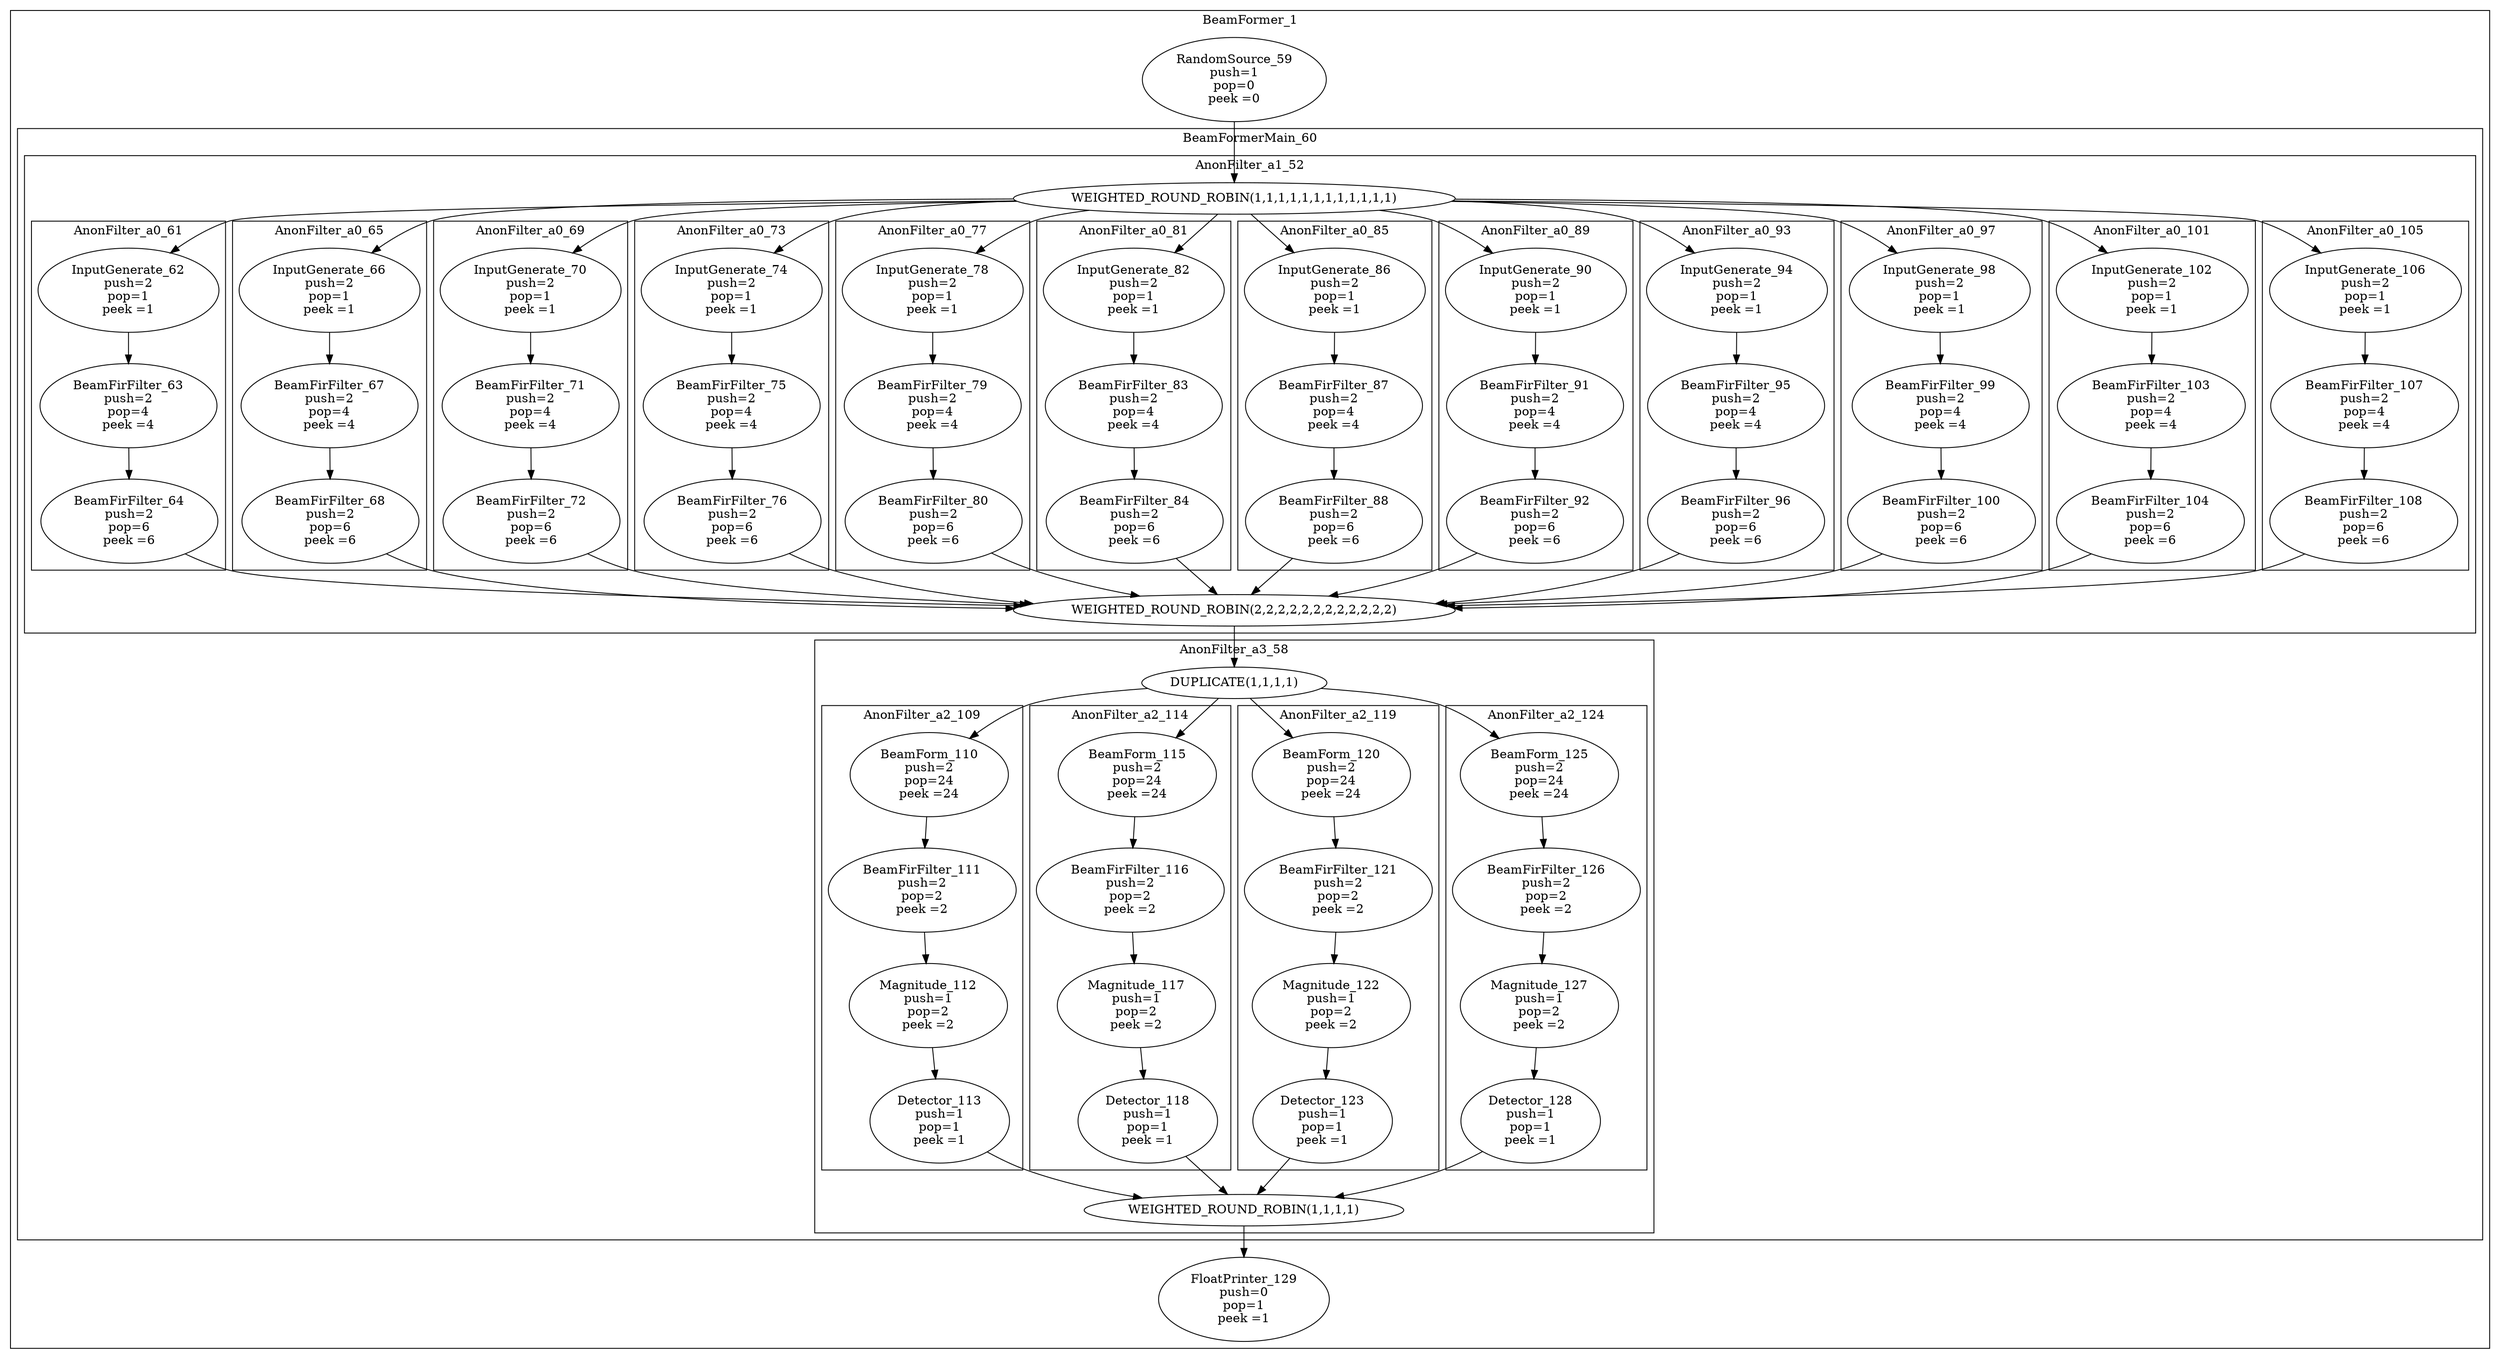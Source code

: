 digraph streamit {
subgraph cluster_node1 {
 label="BeamFormer_1";
node2 [ label="RandomSource_59\npush=1\npop=0\npeek =0" ]
subgraph cluster_node3 {
 label="BeamFormerMain_60";
subgraph cluster_node4 {
 label="AnonFilter_a1_52";
node5 [ label="WEIGHTED_ROUND_ROBIN(1,1,1,1,1,1,1,1,1,1,1,1)" ]
node6 [ label="WEIGHTED_ROUND_ROBIN(2,2,2,2,2,2,2,2,2,2,2,2)" ]
subgraph cluster_node7 {
 label="AnonFilter_a0_61";
node8 [ label="InputGenerate_62\npush=2\npop=1\npeek =1" ]
node9 [ label="BeamFirFilter_63\npush=2\npop=4\npeek =4" ]
node8 -> node9
node10 [ label="BeamFirFilter_64\npush=2\npop=6\npeek =6" ]
node9 -> node10
}
node5 -> node8
node10 -> node6
subgraph cluster_node11 {
 label="AnonFilter_a0_65";
node12 [ label="InputGenerate_66\npush=2\npop=1\npeek =1" ]
node13 [ label="BeamFirFilter_67\npush=2\npop=4\npeek =4" ]
node12 -> node13
node14 [ label="BeamFirFilter_68\npush=2\npop=6\npeek =6" ]
node13 -> node14
}
node5 -> node12
node14 -> node6
subgraph cluster_node15 {
 label="AnonFilter_a0_69";
node16 [ label="InputGenerate_70\npush=2\npop=1\npeek =1" ]
node17 [ label="BeamFirFilter_71\npush=2\npop=4\npeek =4" ]
node16 -> node17
node18 [ label="BeamFirFilter_72\npush=2\npop=6\npeek =6" ]
node17 -> node18
}
node5 -> node16
node18 -> node6
subgraph cluster_node19 {
 label="AnonFilter_a0_73";
node20 [ label="InputGenerate_74\npush=2\npop=1\npeek =1" ]
node21 [ label="BeamFirFilter_75\npush=2\npop=4\npeek =4" ]
node20 -> node21
node22 [ label="BeamFirFilter_76\npush=2\npop=6\npeek =6" ]
node21 -> node22
}
node5 -> node20
node22 -> node6
subgraph cluster_node23 {
 label="AnonFilter_a0_77";
node24 [ label="InputGenerate_78\npush=2\npop=1\npeek =1" ]
node25 [ label="BeamFirFilter_79\npush=2\npop=4\npeek =4" ]
node24 -> node25
node26 [ label="BeamFirFilter_80\npush=2\npop=6\npeek =6" ]
node25 -> node26
}
node5 -> node24
node26 -> node6
subgraph cluster_node27 {
 label="AnonFilter_a0_81";
node28 [ label="InputGenerate_82\npush=2\npop=1\npeek =1" ]
node29 [ label="BeamFirFilter_83\npush=2\npop=4\npeek =4" ]
node28 -> node29
node30 [ label="BeamFirFilter_84\npush=2\npop=6\npeek =6" ]
node29 -> node30
}
node5 -> node28
node30 -> node6
subgraph cluster_node31 {
 label="AnonFilter_a0_85";
node32 [ label="InputGenerate_86\npush=2\npop=1\npeek =1" ]
node33 [ label="BeamFirFilter_87\npush=2\npop=4\npeek =4" ]
node32 -> node33
node34 [ label="BeamFirFilter_88\npush=2\npop=6\npeek =6" ]
node33 -> node34
}
node5 -> node32
node34 -> node6
subgraph cluster_node35 {
 label="AnonFilter_a0_89";
node36 [ label="InputGenerate_90\npush=2\npop=1\npeek =1" ]
node37 [ label="BeamFirFilter_91\npush=2\npop=4\npeek =4" ]
node36 -> node37
node38 [ label="BeamFirFilter_92\npush=2\npop=6\npeek =6" ]
node37 -> node38
}
node5 -> node36
node38 -> node6
subgraph cluster_node39 {
 label="AnonFilter_a0_93";
node40 [ label="InputGenerate_94\npush=2\npop=1\npeek =1" ]
node41 [ label="BeamFirFilter_95\npush=2\npop=4\npeek =4" ]
node40 -> node41
node42 [ label="BeamFirFilter_96\npush=2\npop=6\npeek =6" ]
node41 -> node42
}
node5 -> node40
node42 -> node6
subgraph cluster_node43 {
 label="AnonFilter_a0_97";
node44 [ label="InputGenerate_98\npush=2\npop=1\npeek =1" ]
node45 [ label="BeamFirFilter_99\npush=2\npop=4\npeek =4" ]
node44 -> node45
node46 [ label="BeamFirFilter_100\npush=2\npop=6\npeek =6" ]
node45 -> node46
}
node5 -> node44
node46 -> node6
subgraph cluster_node47 {
 label="AnonFilter_a0_101";
node48 [ label="InputGenerate_102\npush=2\npop=1\npeek =1" ]
node49 [ label="BeamFirFilter_103\npush=2\npop=4\npeek =4" ]
node48 -> node49
node50 [ label="BeamFirFilter_104\npush=2\npop=6\npeek =6" ]
node49 -> node50
}
node5 -> node48
node50 -> node6
subgraph cluster_node51 {
 label="AnonFilter_a0_105";
node52 [ label="InputGenerate_106\npush=2\npop=1\npeek =1" ]
node53 [ label="BeamFirFilter_107\npush=2\npop=4\npeek =4" ]
node52 -> node53
node54 [ label="BeamFirFilter_108\npush=2\npop=6\npeek =6" ]
node53 -> node54
}
node5 -> node52
node54 -> node6
}
subgraph cluster_node55 {
 label="AnonFilter_a3_58";
node56 [ label="DUPLICATE(1,1,1,1)" ]
node57 [ label="WEIGHTED_ROUND_ROBIN(1,1,1,1)" ]
subgraph cluster_node58 {
 label="AnonFilter_a2_109";
node59 [ label="BeamForm_110\npush=2\npop=24\npeek =24" ]
node60 [ label="BeamFirFilter_111\npush=2\npop=2\npeek =2" ]
node59 -> node60
node61 [ label="Magnitude_112\npush=1\npop=2\npeek =2" ]
node60 -> node61
node62 [ label="Detector_113\npush=1\npop=1\npeek =1" ]
node61 -> node62
}
node56 -> node59
node62 -> node57
subgraph cluster_node63 {
 label="AnonFilter_a2_114";
node64 [ label="BeamForm_115\npush=2\npop=24\npeek =24" ]
node65 [ label="BeamFirFilter_116\npush=2\npop=2\npeek =2" ]
node64 -> node65
node66 [ label="Magnitude_117\npush=1\npop=2\npeek =2" ]
node65 -> node66
node67 [ label="Detector_118\npush=1\npop=1\npeek =1" ]
node66 -> node67
}
node56 -> node64
node67 -> node57
subgraph cluster_node68 {
 label="AnonFilter_a2_119";
node69 [ label="BeamForm_120\npush=2\npop=24\npeek =24" ]
node70 [ label="BeamFirFilter_121\npush=2\npop=2\npeek =2" ]
node69 -> node70
node71 [ label="Magnitude_122\npush=1\npop=2\npeek =2" ]
node70 -> node71
node72 [ label="Detector_123\npush=1\npop=1\npeek =1" ]
node71 -> node72
}
node56 -> node69
node72 -> node57
subgraph cluster_node73 {
 label="AnonFilter_a2_124";
node74 [ label="BeamForm_125\npush=2\npop=24\npeek =24" ]
node75 [ label="BeamFirFilter_126\npush=2\npop=2\npeek =2" ]
node74 -> node75
node76 [ label="Magnitude_127\npush=1\npop=2\npeek =2" ]
node75 -> node76
node77 [ label="Detector_128\npush=1\npop=1\npeek =1" ]
node76 -> node77
}
node56 -> node74
node77 -> node57
}
node6 -> node56
}
node2 -> node5
node78 [ label="FloatPrinter_129\npush=0\npop=1\npeek =1" ]
node57 -> node78
}
}
